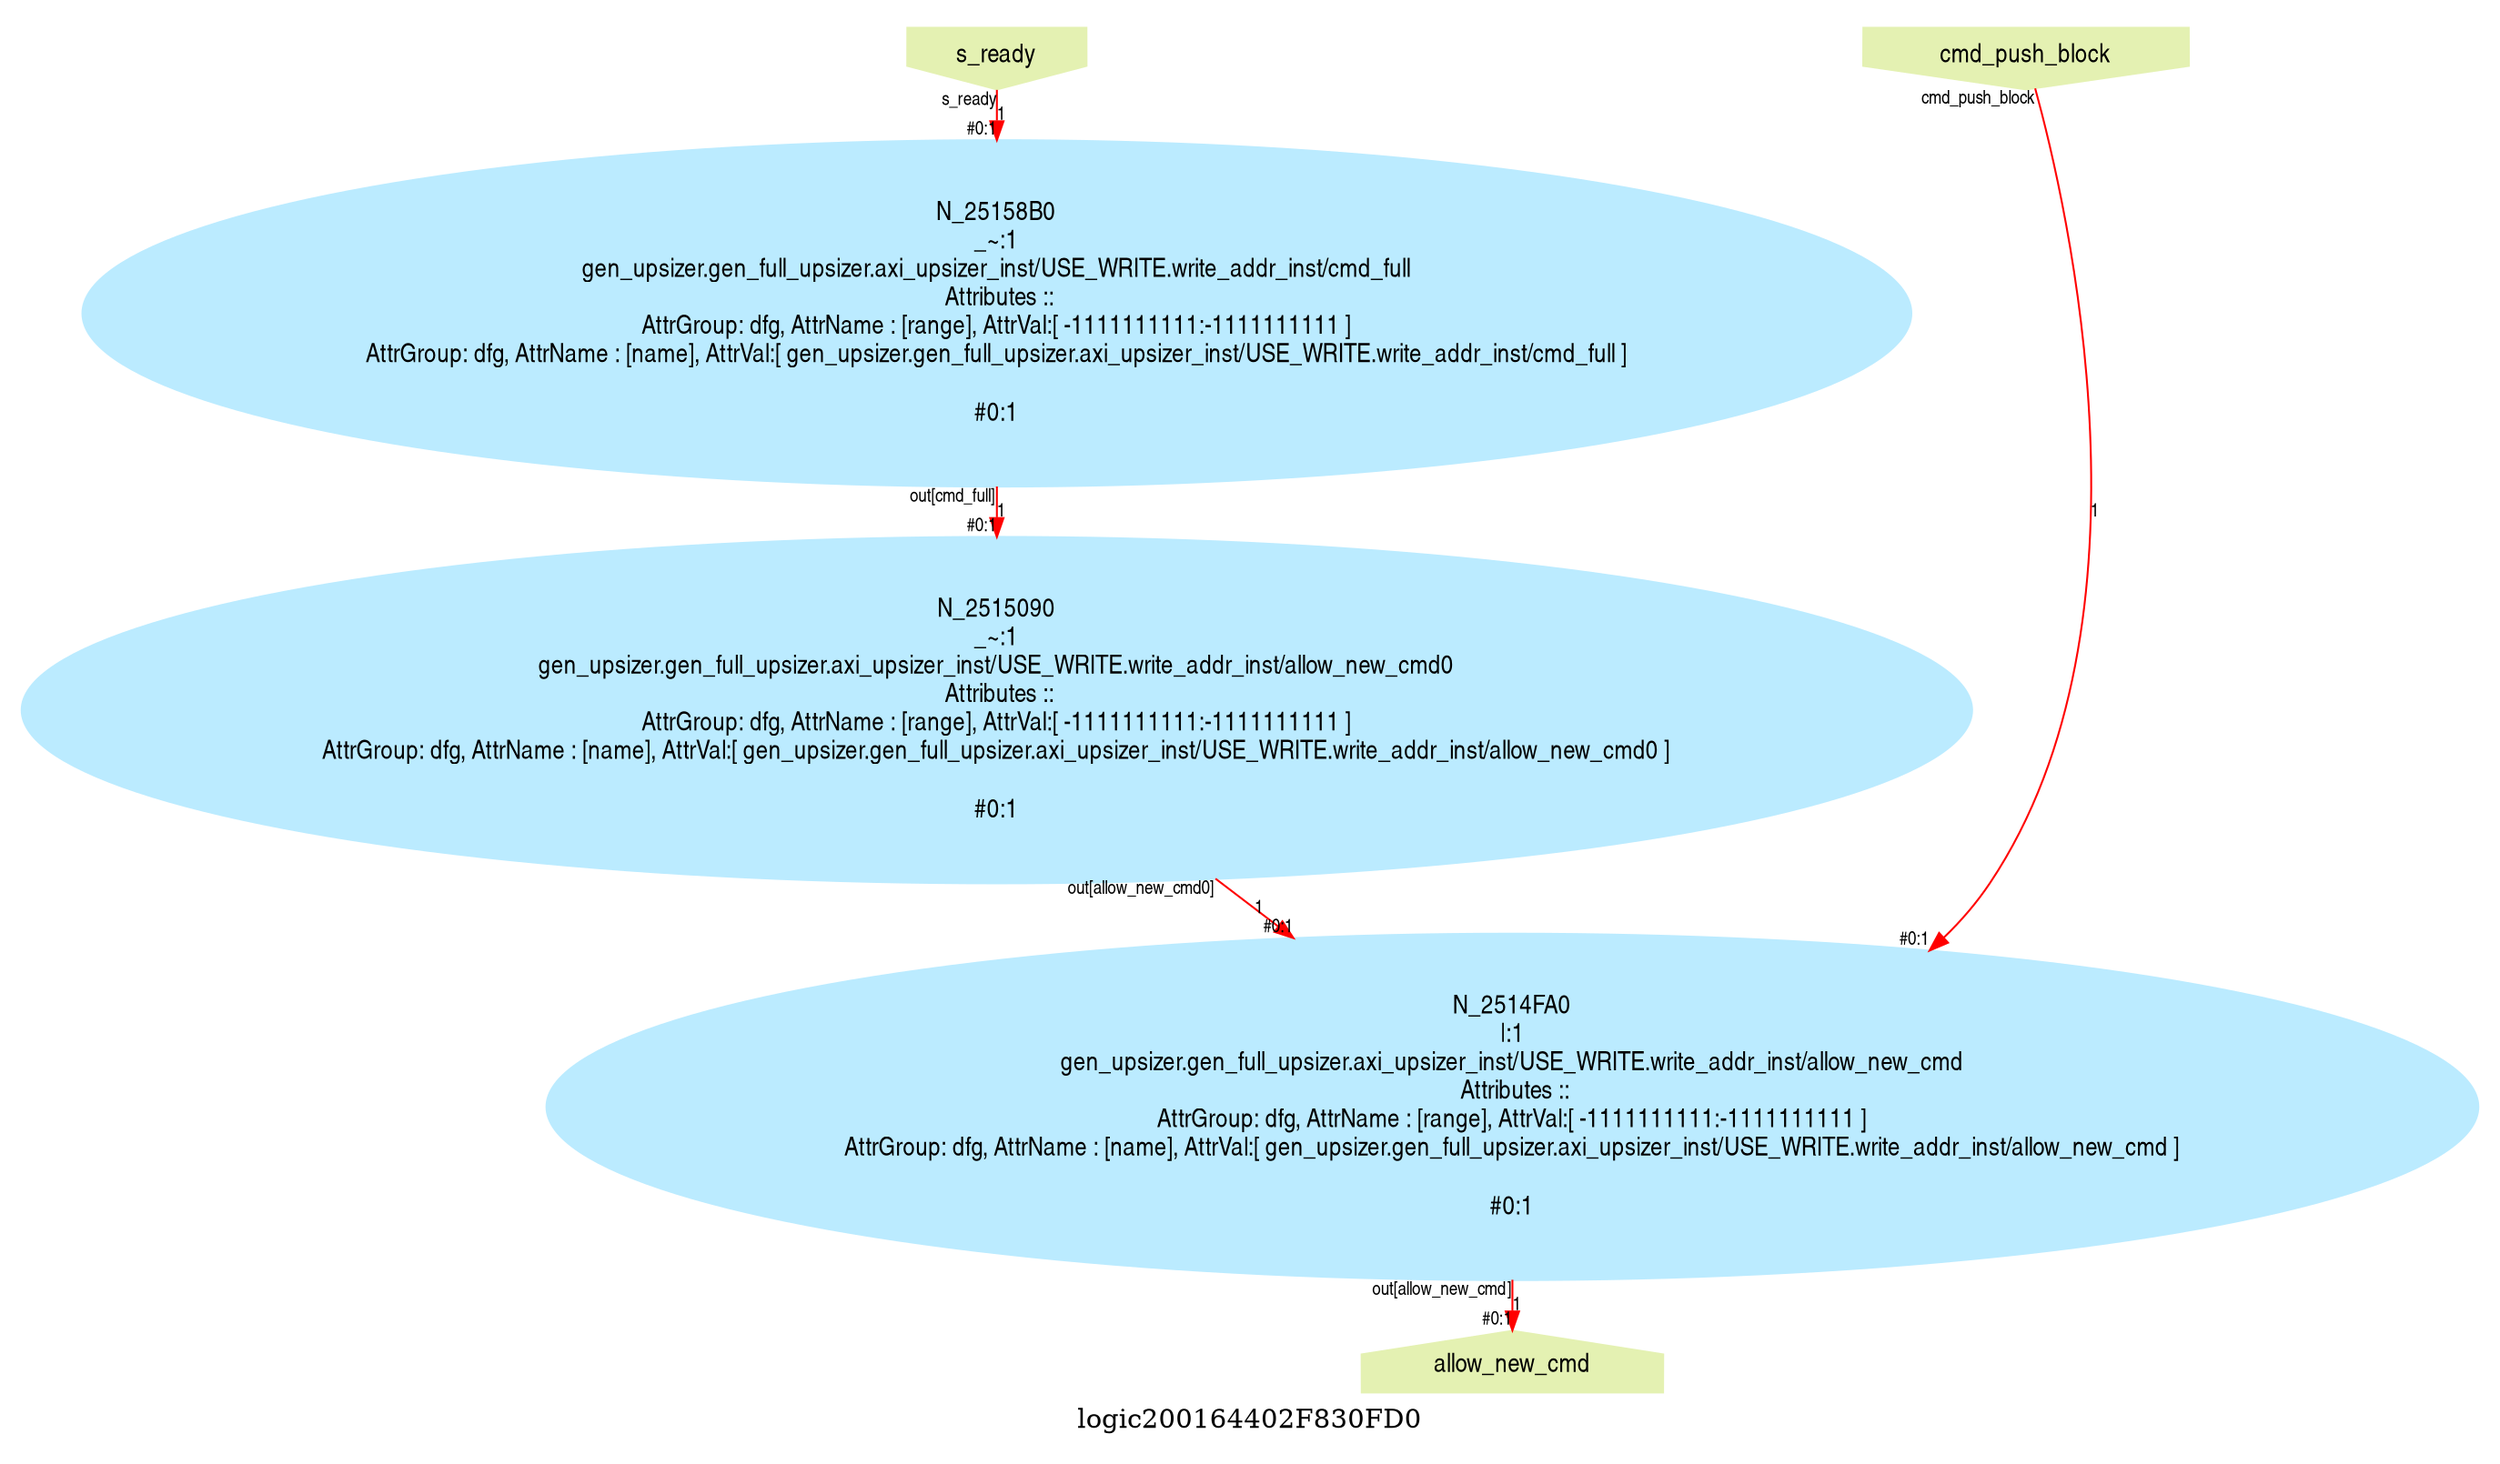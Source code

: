 digraph logic200164402F830FD0 {
graph [label="logic200164402F830FD0", margin="0.1,0.1", size="100,100", ranksep=0.1, splines=true];
node [style=filled, color="#ffee80", fontname=helveticanarrow];
edge [color="#ff0000", fontsize=10, fontname=helveticanarrow];
{ rank = source;logic200164402F830FD0_s_ready [label="s_ready", shape=invhouse, color="#e4f1b2"];
logic200164402F830FD0_cmd_push_block [label="cmd_push_block", shape=invhouse, color="#e4f1b2"];
}
{ rank = sink;logic200164402F830FD0_allow_new_cmd [label="allow_new_cmd", shape=house, color="#e4f1b2"];
}
N_2514FA0 [label="N_2514FA0\n|:1\ngen_upsizer.gen_full_upsizer.axi_upsizer_inst/USE_WRITE.write_addr_inst/allow_new_cmd\n Attributes ::\nAttrGroup: dfg, AttrName : [range], AttrVal:[ -1111111111:-1111111111 ]\nAttrGroup: dfg, AttrName : [name], AttrVal:[ gen_upsizer.gen_full_upsizer.axi_upsizer_inst/USE_WRITE.write_addr_inst/allow_new_cmd ]\n\n#0:1\n", color="#bbebff"];
N_2515090 [label="N_2515090\n_~:1\ngen_upsizer.gen_full_upsizer.axi_upsizer_inst/USE_WRITE.write_addr_inst/allow_new_cmd0\n Attributes ::\nAttrGroup: dfg, AttrName : [range], AttrVal:[ -1111111111:-1111111111 ]\nAttrGroup: dfg, AttrName : [name], AttrVal:[ gen_upsizer.gen_full_upsizer.axi_upsizer_inst/USE_WRITE.write_addr_inst/allow_new_cmd0 ]\n\n#0:1\n", color="#bbebff"];
N_25158B0 [label="N_25158B0\n_~:1\ngen_upsizer.gen_full_upsizer.axi_upsizer_inst/USE_WRITE.write_addr_inst/cmd_full\n Attributes ::\nAttrGroup: dfg, AttrName : [range], AttrVal:[ -1111111111:-1111111111 ]\nAttrGroup: dfg, AttrName : [name], AttrVal:[ gen_upsizer.gen_full_upsizer.axi_upsizer_inst/USE_WRITE.write_addr_inst/cmd_full ]\n\n#0:1\n", color="#bbebff"];
N_2515090 -> N_2514FA0 [label="1", taillabel=<out[allow_new_cmd0]>, headlabel=<A>, headlabel=<#0:1>];
N_25158B0 -> N_2515090 [label="1", taillabel=<out[cmd_full]>, headlabel=<in>, headlabel=<#0:1>];
logic200164402F830FD0_s_ready -> N_25158B0 [label="1", taillabel=<s_ready>, headlabel=<in>, headlabel=<#0:1>];
logic200164402F830FD0_cmd_push_block -> N_2514FA0 [label="1", taillabel=<cmd_push_block>, headlabel=<B>, headlabel=<#0:1>];
N_2514FA0 -> logic200164402F830FD0_allow_new_cmd [label="1", taillabel=<out[allow_new_cmd]>, headlabel=<allow_new_cmd>, headlabel=<#0:1>];
}
